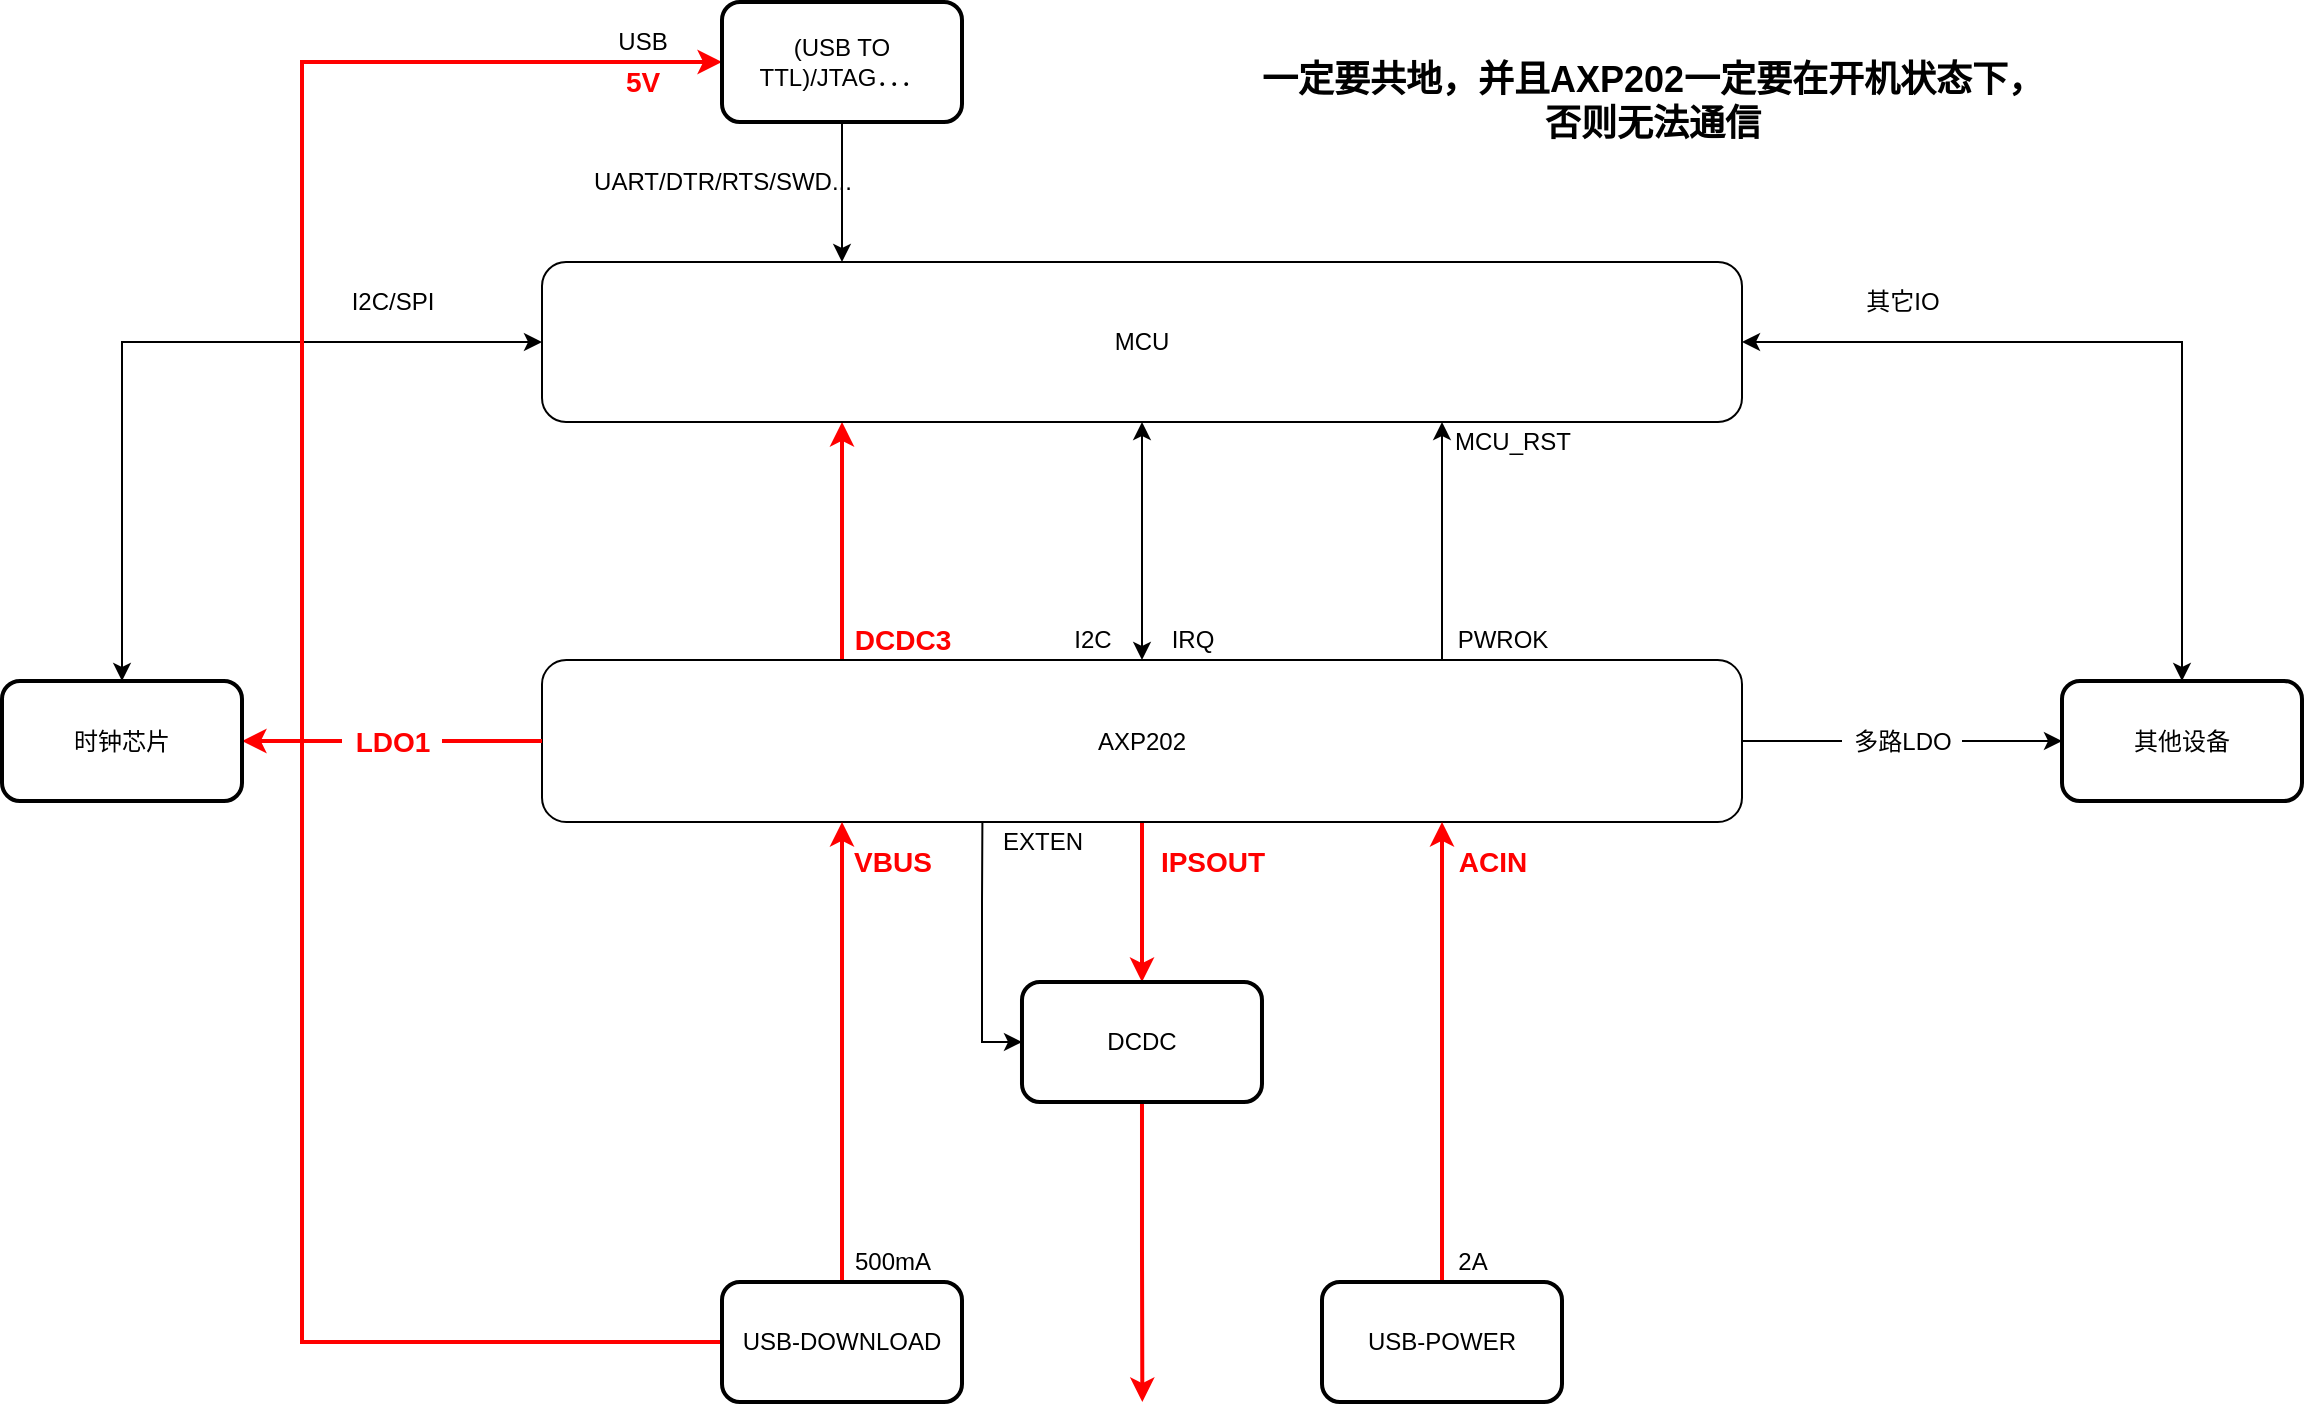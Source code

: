 <mxfile version="19.0.3" type="device"><diagram id="1EYAHcq3s-8OOkwgKAyd" name="第 1 页"><mxGraphModel dx="1221" dy="764" grid="0" gridSize="10" guides="1" tooltips="1" connect="1" arrows="1" fold="1" page="1" pageScale="1" pageWidth="1169" pageHeight="827" math="0" shadow="0"><root><mxCell id="0"/><mxCell id="1" parent="0"/><mxCell id="NPcU7-ITV3K-4MVn3nM4-4" style="edgeStyle=orthogonalEdgeStyle;rounded=0;orthogonalLoop=1;jettySize=auto;html=1;exitX=0.25;exitY=0;exitDx=0;exitDy=0;entryX=0.25;entryY=1;entryDx=0;entryDy=0;strokeWidth=2;strokeColor=#FF0000;" edge="1" parent="1" source="NPcU7-ITV3K-4MVn3nM4-2" target="NPcU7-ITV3K-4MVn3nM4-3"><mxGeometry relative="1" as="geometry"/></mxCell><mxCell id="NPcU7-ITV3K-4MVn3nM4-11" style="edgeStyle=orthogonalEdgeStyle;rounded=0;orthogonalLoop=1;jettySize=auto;html=1;exitX=1;exitY=0.5;exitDx=0;exitDy=0;fontSize=12;fontColor=#000000;startArrow=none;startFill=0;strokeColor=#000000;strokeWidth=1;" edge="1" parent="1" source="NPcU7-ITV3K-4MVn3nM4-13" target="NPcU7-ITV3K-4MVn3nM4-12"><mxGeometry relative="1" as="geometry"><mxPoint x="840" y="380" as="targetPoint"/></mxGeometry></mxCell><mxCell id="NPcU7-ITV3K-4MVn3nM4-16" style="edgeStyle=orthogonalEdgeStyle;rounded=0;orthogonalLoop=1;jettySize=auto;html=1;exitX=0;exitY=0.5;exitDx=0;exitDy=0;fontSize=12;fontColor=#000000;startArrow=none;startFill=0;strokeColor=#FF0000;strokeWidth=2;" edge="1" parent="1" source="NPcU7-ITV3K-4MVn3nM4-19" target="NPcU7-ITV3K-4MVn3nM4-17"><mxGeometry relative="1" as="geometry"><mxPoint x="360" y="380" as="targetPoint"/></mxGeometry></mxCell><mxCell id="NPcU7-ITV3K-4MVn3nM4-23" style="edgeStyle=orthogonalEdgeStyle;rounded=0;orthogonalLoop=1;jettySize=auto;html=1;exitX=0.75;exitY=0;exitDx=0;exitDy=0;entryX=0.75;entryY=1;entryDx=0;entryDy=0;fontSize=12;fontColor=#000000;startArrow=none;startFill=0;strokeColor=#000000;strokeWidth=1;" edge="1" parent="1" source="NPcU7-ITV3K-4MVn3nM4-2" target="NPcU7-ITV3K-4MVn3nM4-3"><mxGeometry relative="1" as="geometry"/></mxCell><mxCell id="NPcU7-ITV3K-4MVn3nM4-41" style="edgeStyle=orthogonalEdgeStyle;rounded=0;orthogonalLoop=1;jettySize=auto;html=1;exitX=0.5;exitY=1;exitDx=0;exitDy=0;fontSize=12;fontColor=#000000;startArrow=none;startFill=0;strokeColor=#FF0000;strokeWidth=2;" edge="1" parent="1" source="NPcU7-ITV3K-4MVn3nM4-2" target="NPcU7-ITV3K-4MVn3nM4-42"><mxGeometry relative="1" as="geometry"><mxPoint x="579.857" y="500" as="targetPoint"/></mxGeometry></mxCell><mxCell id="NPcU7-ITV3K-4MVn3nM4-2" value="AXP202" style="rounded=1;whiteSpace=wrap;html=1;" vertex="1" parent="1"><mxGeometry x="280" y="339" width="600" height="81" as="geometry"/></mxCell><mxCell id="NPcU7-ITV3K-4MVn3nM4-6" style="edgeStyle=orthogonalEdgeStyle;rounded=0;orthogonalLoop=1;jettySize=auto;html=1;exitX=0.5;exitY=1;exitDx=0;exitDy=0;entryX=0.5;entryY=0;entryDx=0;entryDy=0;fontSize=12;fontColor=#FF0000;strokeColor=#000000;strokeWidth=1;startArrow=classic;startFill=1;" edge="1" parent="1" source="NPcU7-ITV3K-4MVn3nM4-3" target="NPcU7-ITV3K-4MVn3nM4-2"><mxGeometry relative="1" as="geometry"/></mxCell><mxCell id="NPcU7-ITV3K-4MVn3nM4-14" style="edgeStyle=orthogonalEdgeStyle;rounded=0;orthogonalLoop=1;jettySize=auto;html=1;exitX=1;exitY=0.5;exitDx=0;exitDy=0;entryX=0.5;entryY=0;entryDx=0;entryDy=0;fontSize=12;fontColor=#000000;startArrow=classic;startFill=1;strokeColor=#000000;strokeWidth=1;" edge="1" parent="1" source="NPcU7-ITV3K-4MVn3nM4-3" target="NPcU7-ITV3K-4MVn3nM4-12"><mxGeometry relative="1" as="geometry"/></mxCell><mxCell id="NPcU7-ITV3K-4MVn3nM4-21" style="edgeStyle=orthogonalEdgeStyle;rounded=0;orthogonalLoop=1;jettySize=auto;html=1;exitX=0;exitY=0.5;exitDx=0;exitDy=0;entryX=0.5;entryY=0;entryDx=0;entryDy=0;fontSize=12;fontColor=#000000;startArrow=classic;startFill=1;strokeColor=#000000;strokeWidth=1;" edge="1" parent="1" source="NPcU7-ITV3K-4MVn3nM4-3" target="NPcU7-ITV3K-4MVn3nM4-17"><mxGeometry relative="1" as="geometry"/></mxCell><mxCell id="NPcU7-ITV3K-4MVn3nM4-3" value="MCU" style="rounded=1;whiteSpace=wrap;html=1;" vertex="1" parent="1"><mxGeometry x="280" y="140" width="600" height="80" as="geometry"/></mxCell><mxCell id="NPcU7-ITV3K-4MVn3nM4-5" value="&lt;font size=&quot;1&quot; style=&quot;&quot; color=&quot;#ff0000&quot;&gt;&lt;b style=&quot;font-size: 14px;&quot;&gt;DCDC3&lt;/b&gt;&lt;/font&gt;" style="text;html=1;align=center;verticalAlign=middle;resizable=0;points=[];autosize=1;strokeColor=none;fillColor=none;strokeWidth=2;" vertex="1" parent="1"><mxGeometry x="430" y="319" width="60" height="20" as="geometry"/></mxCell><mxCell id="NPcU7-ITV3K-4MVn3nM4-7" value="&lt;font color=&quot;#000000&quot;&gt;I2C&lt;/font&gt;" style="text;html=1;align=center;verticalAlign=middle;resizable=0;points=[];autosize=1;strokeColor=none;fillColor=none;fontSize=12;fontColor=#FF0000;" vertex="1" parent="1"><mxGeometry x="540" y="319" width="30" height="20" as="geometry"/></mxCell><mxCell id="NPcU7-ITV3K-4MVn3nM4-12" value="其他设备" style="rounded=1;whiteSpace=wrap;html=1;fontSize=12;fontColor=#000000;strokeWidth=2;" vertex="1" parent="1"><mxGeometry x="1040" y="349.5" width="120" height="60" as="geometry"/></mxCell><mxCell id="NPcU7-ITV3K-4MVn3nM4-15" value="其它IO" style="text;html=1;align=center;verticalAlign=middle;resizable=0;points=[];autosize=1;strokeColor=none;fillColor=none;fontSize=12;fontColor=#000000;" vertex="1" parent="1"><mxGeometry x="935" y="150" width="50" height="20" as="geometry"/></mxCell><mxCell id="NPcU7-ITV3K-4MVn3nM4-17" value="时钟芯片" style="rounded=1;whiteSpace=wrap;html=1;fontSize=12;fontColor=#000000;strokeWidth=2;" vertex="1" parent="1"><mxGeometry x="10" y="349.5" width="120" height="60" as="geometry"/></mxCell><mxCell id="NPcU7-ITV3K-4MVn3nM4-22" value="I2C/SPI" style="text;html=1;align=center;verticalAlign=middle;resizable=0;points=[];autosize=1;strokeColor=none;fillColor=none;fontSize=12;fontColor=#000000;" vertex="1" parent="1"><mxGeometry x="175" y="150" width="60" height="20" as="geometry"/></mxCell><mxCell id="NPcU7-ITV3K-4MVn3nM4-24" value="IRQ" style="text;html=1;align=center;verticalAlign=middle;resizable=0;points=[];autosize=1;strokeColor=none;fillColor=none;fontSize=12;fontColor=#000000;" vertex="1" parent="1"><mxGeometry x="585" y="319" width="40" height="20" as="geometry"/></mxCell><mxCell id="NPcU7-ITV3K-4MVn3nM4-13" value="多路LDO" style="text;html=1;align=center;verticalAlign=middle;resizable=0;points=[];autosize=1;strokeColor=none;fillColor=none;fontSize=12;fontColor=#000000;" vertex="1" parent="1"><mxGeometry x="930" y="369.5" width="60" height="20" as="geometry"/></mxCell><mxCell id="NPcU7-ITV3K-4MVn3nM4-25" value="" style="edgeStyle=orthogonalEdgeStyle;rounded=0;orthogonalLoop=1;jettySize=auto;html=1;exitX=1;exitY=0.5;exitDx=0;exitDy=0;fontSize=12;fontColor=#000000;startArrow=none;startFill=0;strokeColor=#000000;strokeWidth=1;endArrow=none;" edge="1" parent="1" source="NPcU7-ITV3K-4MVn3nM4-2" target="NPcU7-ITV3K-4MVn3nM4-13"><mxGeometry relative="1" as="geometry"><mxPoint x="780" y="380" as="targetPoint"/><mxPoint x="710" y="379.5" as="sourcePoint"/></mxGeometry></mxCell><mxCell id="NPcU7-ITV3K-4MVn3nM4-19" value="&lt;font color=&quot;#ff0000&quot; style=&quot;font-size: 14px;&quot;&gt;&lt;b&gt;LDO1&lt;/b&gt;&lt;/font&gt;" style="text;html=1;align=center;verticalAlign=middle;resizable=0;points=[];autosize=1;strokeColor=none;fillColor=none;fontSize=12;fontColor=#000000;" vertex="1" parent="1"><mxGeometry x="180" y="369.5" width="50" height="20" as="geometry"/></mxCell><mxCell id="NPcU7-ITV3K-4MVn3nM4-26" value="" style="edgeStyle=orthogonalEdgeStyle;rounded=0;orthogonalLoop=1;jettySize=auto;html=1;exitX=0;exitY=0.5;exitDx=0;exitDy=0;fontSize=12;fontColor=#000000;startArrow=none;startFill=0;strokeColor=#FF0000;strokeWidth=2;endArrow=none;" edge="1" parent="1" source="NPcU7-ITV3K-4MVn3nM4-2" target="NPcU7-ITV3K-4MVn3nM4-19"><mxGeometry relative="1" as="geometry"><mxPoint x="260" y="379.5" as="targetPoint"/><mxPoint x="380" y="379.5" as="sourcePoint"/></mxGeometry></mxCell><mxCell id="NPcU7-ITV3K-4MVn3nM4-27" value="PWROK" style="text;html=1;align=center;verticalAlign=middle;resizable=0;points=[];autosize=1;strokeColor=none;fillColor=none;fontSize=12;fontColor=#000000;" vertex="1" parent="1"><mxGeometry x="730" y="319" width="60" height="20" as="geometry"/></mxCell><mxCell id="NPcU7-ITV3K-4MVn3nM4-28" value="MCU_RST" style="text;html=1;align=center;verticalAlign=middle;resizable=0;points=[];autosize=1;strokeColor=none;fillColor=none;fontSize=12;fontColor=#000000;" vertex="1" parent="1"><mxGeometry x="730" y="220" width="70" height="20" as="geometry"/></mxCell><mxCell id="NPcU7-ITV3K-4MVn3nM4-34" style="edgeStyle=orthogonalEdgeStyle;rounded=0;orthogonalLoop=1;jettySize=auto;html=1;exitX=0.5;exitY=0;exitDx=0;exitDy=0;entryX=0.25;entryY=1;entryDx=0;entryDy=0;fontSize=12;fontColor=#000000;startArrow=none;startFill=0;strokeColor=#FF0000;strokeWidth=2;" edge="1" parent="1" source="NPcU7-ITV3K-4MVn3nM4-31" target="NPcU7-ITV3K-4MVn3nM4-2"><mxGeometry relative="1" as="geometry"/></mxCell><mxCell id="NPcU7-ITV3K-4MVn3nM4-48" style="edgeStyle=orthogonalEdgeStyle;rounded=0;orthogonalLoop=1;jettySize=auto;html=1;exitX=0;exitY=0.5;exitDx=0;exitDy=0;entryX=0;entryY=0.5;entryDx=0;entryDy=0;fontSize=12;fontColor=#000000;startArrow=none;startFill=0;endArrow=classic;endFill=1;strokeColor=#FF0000;strokeWidth=2;" edge="1" parent="1" source="NPcU7-ITV3K-4MVn3nM4-31" target="NPcU7-ITV3K-4MVn3nM4-39"><mxGeometry relative="1" as="geometry"><Array as="points"><mxPoint x="160" y="680"/><mxPoint x="160" y="40"/></Array></mxGeometry></mxCell><mxCell id="NPcU7-ITV3K-4MVn3nM4-31" value="USB-DOWNLOAD" style="rounded=1;whiteSpace=wrap;html=1;startSize=20;fontSize=12;fontColor=#000000;strokeWidth=2;" vertex="1" parent="1"><mxGeometry x="370" y="650" width="120" height="60" as="geometry"/></mxCell><mxCell id="NPcU7-ITV3K-4MVn3nM4-33" style="edgeStyle=orthogonalEdgeStyle;rounded=0;orthogonalLoop=1;jettySize=auto;html=1;exitX=0.5;exitY=0;exitDx=0;exitDy=0;entryX=0.75;entryY=1;entryDx=0;entryDy=0;fontSize=12;fontColor=#000000;startArrow=none;startFill=0;strokeColor=#FF0000;strokeWidth=2;" edge="1" parent="1" source="NPcU7-ITV3K-4MVn3nM4-32" target="NPcU7-ITV3K-4MVn3nM4-2"><mxGeometry relative="1" as="geometry"/></mxCell><mxCell id="NPcU7-ITV3K-4MVn3nM4-32" value="USB-POWER" style="rounded=1;whiteSpace=wrap;html=1;startSize=20;fontSize=12;fontColor=#000000;strokeWidth=2;" vertex="1" parent="1"><mxGeometry x="670" y="650" width="120" height="60" as="geometry"/></mxCell><mxCell id="NPcU7-ITV3K-4MVn3nM4-35" value="500mA" style="text;html=1;align=center;verticalAlign=middle;resizable=0;points=[];autosize=1;strokeColor=none;fillColor=none;fontSize=12;fontColor=#000000;" vertex="1" parent="1"><mxGeometry x="430" y="630" width="50" height="20" as="geometry"/></mxCell><mxCell id="NPcU7-ITV3K-4MVn3nM4-36" value="2A" style="text;html=1;align=center;verticalAlign=middle;resizable=0;points=[];autosize=1;strokeColor=none;fillColor=none;fontSize=12;fontColor=#000000;" vertex="1" parent="1"><mxGeometry x="730" y="630" width="30" height="20" as="geometry"/></mxCell><mxCell id="NPcU7-ITV3K-4MVn3nM4-37" value="&lt;font color=&quot;#ff0000&quot; style=&quot;font-size: 14px;&quot;&gt;&lt;b&gt;ACIN&lt;/b&gt;&lt;/font&gt;" style="text;html=1;align=center;verticalAlign=middle;resizable=0;points=[];autosize=1;strokeColor=none;fillColor=none;fontSize=12;fontColor=#000000;" vertex="1" parent="1"><mxGeometry x="730" y="430" width="50" height="20" as="geometry"/></mxCell><mxCell id="NPcU7-ITV3K-4MVn3nM4-55" style="edgeStyle=orthogonalEdgeStyle;rounded=0;orthogonalLoop=1;jettySize=auto;html=1;exitX=0.5;exitY=1;exitDx=0;exitDy=0;entryX=0.25;entryY=0;entryDx=0;entryDy=0;fontSize=12;fontColor=#000000;startArrow=none;startFill=0;endArrow=classic;endFill=1;strokeColor=#000000;strokeWidth=1;" edge="1" parent="1" source="NPcU7-ITV3K-4MVn3nM4-39" target="NPcU7-ITV3K-4MVn3nM4-3"><mxGeometry relative="1" as="geometry"/></mxCell><mxCell id="NPcU7-ITV3K-4MVn3nM4-39" value="(USB TO TTL)/JTAG．．．" style="rounded=1;whiteSpace=wrap;html=1;fontSize=12;fontColor=#000000;strokeWidth=2;" vertex="1" parent="1"><mxGeometry x="370" y="10" width="120" height="60" as="geometry"/></mxCell><mxCell id="NPcU7-ITV3K-4MVn3nM4-44" style="edgeStyle=orthogonalEdgeStyle;rounded=0;orthogonalLoop=1;jettySize=auto;html=1;exitX=0;exitY=0.5;exitDx=0;exitDy=0;entryX=0.367;entryY=1;entryDx=0;entryDy=0;entryPerimeter=0;fontSize=12;fontColor=#000000;startArrow=classic;startFill=1;strokeColor=#000000;strokeWidth=1;endArrow=none;endFill=0;" edge="1" parent="1" source="NPcU7-ITV3K-4MVn3nM4-42" target="NPcU7-ITV3K-4MVn3nM4-2"><mxGeometry relative="1" as="geometry"/></mxCell><mxCell id="NPcU7-ITV3K-4MVn3nM4-46" style="edgeStyle=orthogonalEdgeStyle;rounded=0;orthogonalLoop=1;jettySize=auto;html=1;exitX=0.5;exitY=1;exitDx=0;exitDy=0;fontSize=12;fontColor=#000000;startArrow=none;startFill=0;endArrow=classic;endFill=1;strokeColor=#FF0000;strokeWidth=2;" edge="1" parent="1" source="NPcU7-ITV3K-4MVn3nM4-42"><mxGeometry relative="1" as="geometry"><mxPoint x="580.176" y="710.0" as="targetPoint"/></mxGeometry></mxCell><mxCell id="NPcU7-ITV3K-4MVn3nM4-42" value="DCDC" style="rounded=1;whiteSpace=wrap;html=1;fontSize=12;fontColor=#000000;strokeWidth=2;" vertex="1" parent="1"><mxGeometry x="519.997" y="500" width="120" height="60" as="geometry"/></mxCell><mxCell id="NPcU7-ITV3K-4MVn3nM4-43" value="&lt;font color=&quot;#ff0000&quot; style=&quot;font-size: 14px;&quot;&gt;&lt;b&gt;IPSOUT&lt;/b&gt;&lt;/font&gt;" style="text;html=1;align=center;verticalAlign=middle;resizable=0;points=[];autosize=1;strokeColor=none;fillColor=none;fontSize=12;fontColor=#000000;" vertex="1" parent="1"><mxGeometry x="580" y="430" width="70" height="20" as="geometry"/></mxCell><mxCell id="NPcU7-ITV3K-4MVn3nM4-45" value="EXTEN" style="text;html=1;align=center;verticalAlign=middle;resizable=0;points=[];autosize=1;strokeColor=none;fillColor=none;fontSize=12;fontColor=#000000;" vertex="1" parent="1"><mxGeometry x="500" y="420" width="60" height="20" as="geometry"/></mxCell><mxCell id="NPcU7-ITV3K-4MVn3nM4-49" value="USB" style="text;html=1;align=center;verticalAlign=middle;resizable=0;points=[];autosize=1;strokeColor=none;fillColor=none;fontSize=12;fontColor=#000000;" vertex="1" parent="1"><mxGeometry x="310" y="20" width="40" height="20" as="geometry"/></mxCell><mxCell id="NPcU7-ITV3K-4MVn3nM4-53" value="&lt;font color=&quot;#ff0000&quot; style=&quot;font-size: 14px;&quot;&gt;&lt;b&gt;5V&lt;/b&gt;&lt;/font&gt;" style="text;html=1;align=center;verticalAlign=middle;resizable=0;points=[];autosize=1;strokeColor=none;fillColor=none;fontSize=12;fontColor=#000000;" vertex="1" parent="1"><mxGeometry x="315" y="40" width="30" height="20" as="geometry"/></mxCell><mxCell id="NPcU7-ITV3K-4MVn3nM4-56" value="UART/DTR/RTS/SWD..." style="text;html=1;align=center;verticalAlign=middle;resizable=0;points=[];autosize=1;strokeColor=none;fillColor=none;fontSize=12;fontColor=#000000;" vertex="1" parent="1"><mxGeometry x="300" y="90" width="140" height="20" as="geometry"/></mxCell><mxCell id="NPcU7-ITV3K-4MVn3nM4-59" value="&lt;font color=&quot;#ff0000&quot; style=&quot;font-size: 14px;&quot;&gt;&lt;b&gt;VBUS&lt;/b&gt;&lt;/font&gt;" style="text;html=1;align=center;verticalAlign=middle;resizable=0;points=[];autosize=1;strokeColor=none;fillColor=none;fontSize=12;fontColor=#000000;" vertex="1" parent="1"><mxGeometry x="430" y="430" width="50" height="20" as="geometry"/></mxCell><mxCell id="NPcU7-ITV3K-4MVn3nM4-61" value="&lt;font style=&quot;font-size: 18px;&quot; color=&quot;#000000&quot;&gt;&lt;b&gt;一定要共地，并且AXP202一定要在开机状态下，&lt;br&gt;否则无法通信&lt;/b&gt;&lt;/font&gt;" style="text;html=1;align=center;verticalAlign=middle;resizable=0;points=[];autosize=1;strokeColor=none;fillColor=none;fontSize=14;fontColor=#FF0000;" vertex="1" parent="1"><mxGeometry x="630" y="40" width="410" height="40" as="geometry"/></mxCell></root></mxGraphModel></diagram></mxfile>